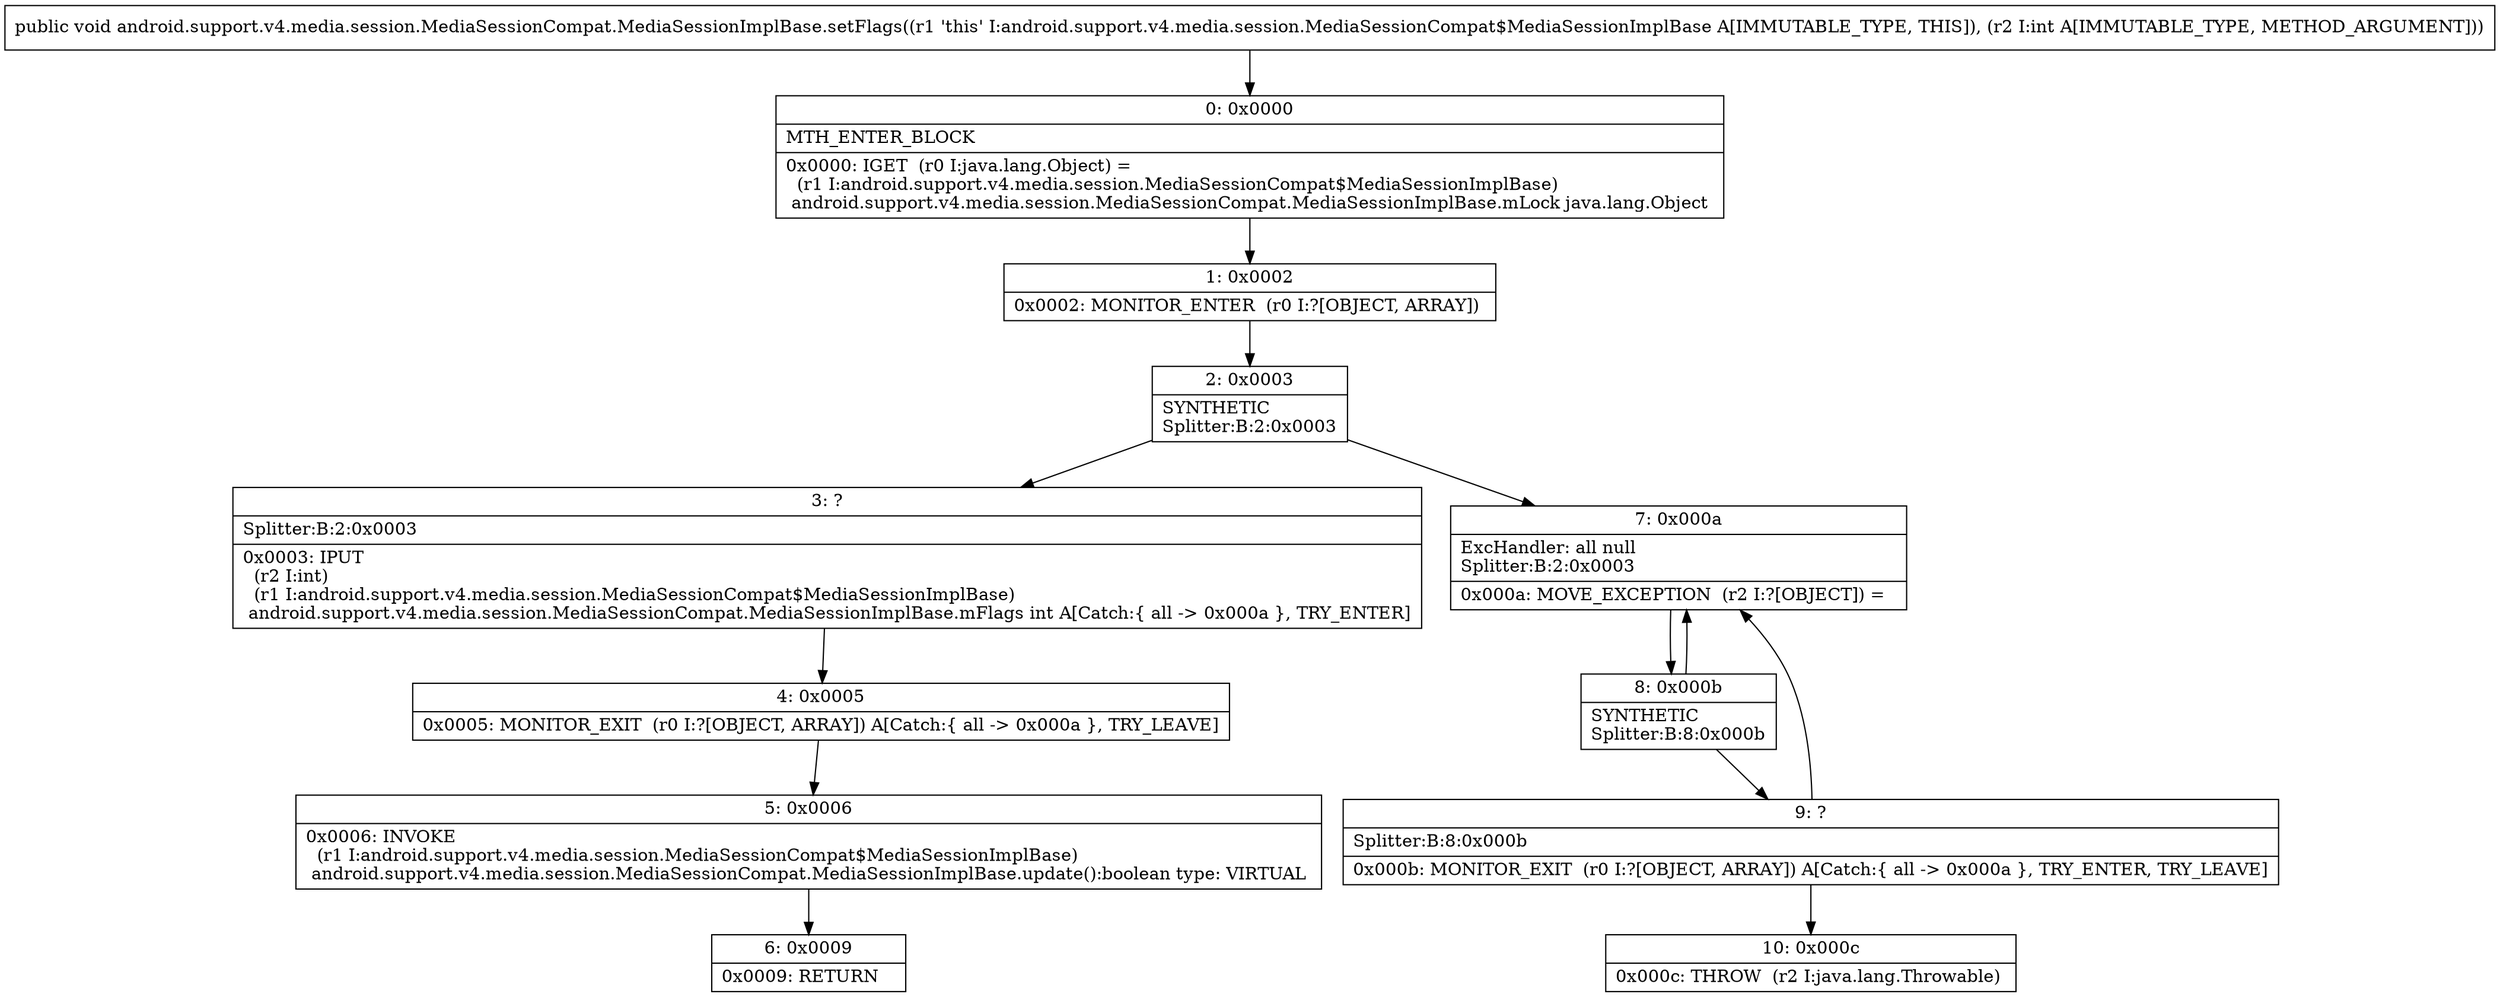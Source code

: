 digraph "CFG forandroid.support.v4.media.session.MediaSessionCompat.MediaSessionImplBase.setFlags(I)V" {
Node_0 [shape=record,label="{0\:\ 0x0000|MTH_ENTER_BLOCK\l|0x0000: IGET  (r0 I:java.lang.Object) = \l  (r1 I:android.support.v4.media.session.MediaSessionCompat$MediaSessionImplBase)\l android.support.v4.media.session.MediaSessionCompat.MediaSessionImplBase.mLock java.lang.Object \l}"];
Node_1 [shape=record,label="{1\:\ 0x0002|0x0002: MONITOR_ENTER  (r0 I:?[OBJECT, ARRAY]) \l}"];
Node_2 [shape=record,label="{2\:\ 0x0003|SYNTHETIC\lSplitter:B:2:0x0003\l}"];
Node_3 [shape=record,label="{3\:\ ?|Splitter:B:2:0x0003\l|0x0003: IPUT  \l  (r2 I:int)\l  (r1 I:android.support.v4.media.session.MediaSessionCompat$MediaSessionImplBase)\l android.support.v4.media.session.MediaSessionCompat.MediaSessionImplBase.mFlags int A[Catch:\{ all \-\> 0x000a \}, TRY_ENTER]\l}"];
Node_4 [shape=record,label="{4\:\ 0x0005|0x0005: MONITOR_EXIT  (r0 I:?[OBJECT, ARRAY]) A[Catch:\{ all \-\> 0x000a \}, TRY_LEAVE]\l}"];
Node_5 [shape=record,label="{5\:\ 0x0006|0x0006: INVOKE  \l  (r1 I:android.support.v4.media.session.MediaSessionCompat$MediaSessionImplBase)\l android.support.v4.media.session.MediaSessionCompat.MediaSessionImplBase.update():boolean type: VIRTUAL \l}"];
Node_6 [shape=record,label="{6\:\ 0x0009|0x0009: RETURN   \l}"];
Node_7 [shape=record,label="{7\:\ 0x000a|ExcHandler: all null\lSplitter:B:2:0x0003\l|0x000a: MOVE_EXCEPTION  (r2 I:?[OBJECT]) =  \l}"];
Node_8 [shape=record,label="{8\:\ 0x000b|SYNTHETIC\lSplitter:B:8:0x000b\l}"];
Node_9 [shape=record,label="{9\:\ ?|Splitter:B:8:0x000b\l|0x000b: MONITOR_EXIT  (r0 I:?[OBJECT, ARRAY]) A[Catch:\{ all \-\> 0x000a \}, TRY_ENTER, TRY_LEAVE]\l}"];
Node_10 [shape=record,label="{10\:\ 0x000c|0x000c: THROW  (r2 I:java.lang.Throwable) \l}"];
MethodNode[shape=record,label="{public void android.support.v4.media.session.MediaSessionCompat.MediaSessionImplBase.setFlags((r1 'this' I:android.support.v4.media.session.MediaSessionCompat$MediaSessionImplBase A[IMMUTABLE_TYPE, THIS]), (r2 I:int A[IMMUTABLE_TYPE, METHOD_ARGUMENT])) }"];
MethodNode -> Node_0;
Node_0 -> Node_1;
Node_1 -> Node_2;
Node_2 -> Node_3;
Node_2 -> Node_7;
Node_3 -> Node_4;
Node_4 -> Node_5;
Node_5 -> Node_6;
Node_7 -> Node_8;
Node_8 -> Node_9;
Node_8 -> Node_7;
Node_9 -> Node_10;
Node_9 -> Node_7;
}

